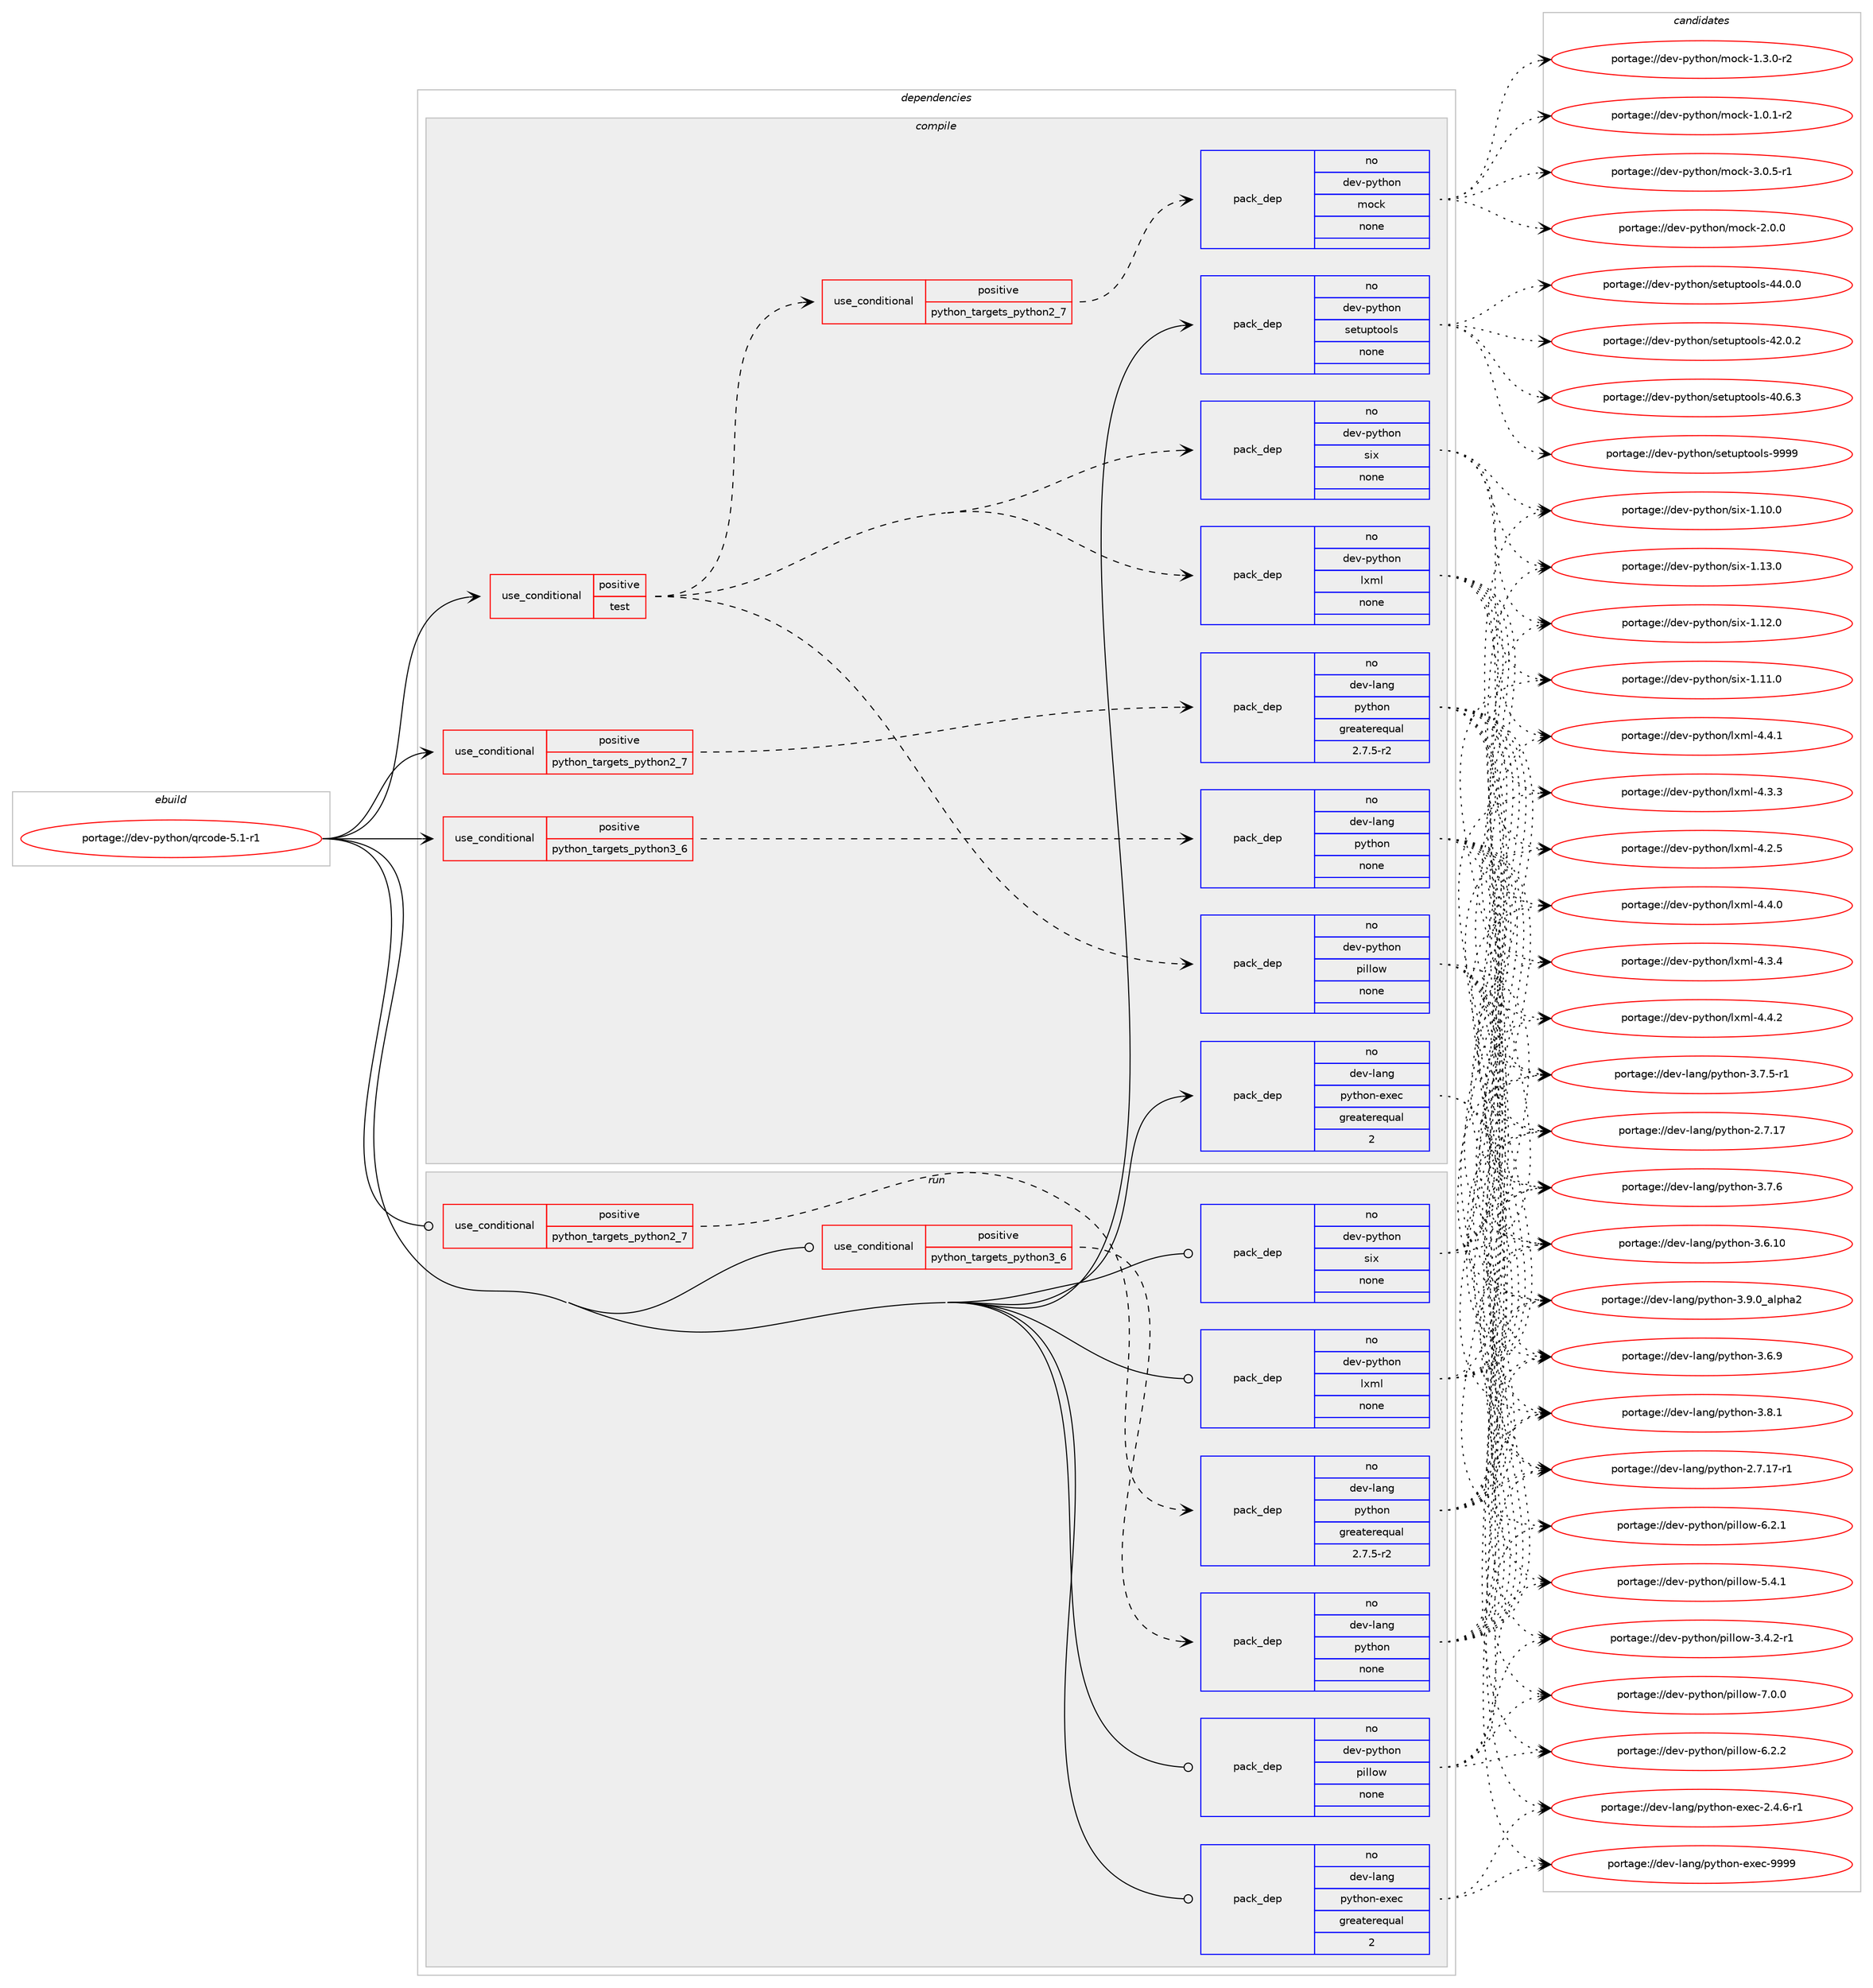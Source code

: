 digraph prolog {

# *************
# Graph options
# *************

newrank=true;
concentrate=true;
compound=true;
graph [rankdir=LR,fontname=Helvetica,fontsize=10,ranksep=1.5];#, ranksep=2.5, nodesep=0.2];
edge  [arrowhead=vee];
node  [fontname=Helvetica,fontsize=10];

# **********
# The ebuild
# **********

subgraph cluster_leftcol {
color=gray;
label=<<i>ebuild</i>>;
id [label="portage://dev-python/qrcode-5.1-r1", color=red, width=4, href="../dev-python/qrcode-5.1-r1.svg"];
}

# ****************
# The dependencies
# ****************

subgraph cluster_midcol {
color=gray;
label=<<i>dependencies</i>>;
subgraph cluster_compile {
fillcolor="#eeeeee";
style=filled;
label=<<i>compile</i>>;
subgraph cond107074 {
dependency429376 [label=<<TABLE BORDER="0" CELLBORDER="1" CELLSPACING="0" CELLPADDING="4"><TR><TD ROWSPAN="3" CELLPADDING="10">use_conditional</TD></TR><TR><TD>positive</TD></TR><TR><TD>python_targets_python2_7</TD></TR></TABLE>>, shape=none, color=red];
subgraph pack317401 {
dependency429377 [label=<<TABLE BORDER="0" CELLBORDER="1" CELLSPACING="0" CELLPADDING="4" WIDTH="220"><TR><TD ROWSPAN="6" CELLPADDING="30">pack_dep</TD></TR><TR><TD WIDTH="110">no</TD></TR><TR><TD>dev-lang</TD></TR><TR><TD>python</TD></TR><TR><TD>greaterequal</TD></TR><TR><TD>2.7.5-r2</TD></TR></TABLE>>, shape=none, color=blue];
}
dependency429376:e -> dependency429377:w [weight=20,style="dashed",arrowhead="vee"];
}
id:e -> dependency429376:w [weight=20,style="solid",arrowhead="vee"];
subgraph cond107075 {
dependency429378 [label=<<TABLE BORDER="0" CELLBORDER="1" CELLSPACING="0" CELLPADDING="4"><TR><TD ROWSPAN="3" CELLPADDING="10">use_conditional</TD></TR><TR><TD>positive</TD></TR><TR><TD>python_targets_python3_6</TD></TR></TABLE>>, shape=none, color=red];
subgraph pack317402 {
dependency429379 [label=<<TABLE BORDER="0" CELLBORDER="1" CELLSPACING="0" CELLPADDING="4" WIDTH="220"><TR><TD ROWSPAN="6" CELLPADDING="30">pack_dep</TD></TR><TR><TD WIDTH="110">no</TD></TR><TR><TD>dev-lang</TD></TR><TR><TD>python</TD></TR><TR><TD>none</TD></TR><TR><TD></TD></TR></TABLE>>, shape=none, color=blue];
}
dependency429378:e -> dependency429379:w [weight=20,style="dashed",arrowhead="vee"];
}
id:e -> dependency429378:w [weight=20,style="solid",arrowhead="vee"];
subgraph cond107076 {
dependency429380 [label=<<TABLE BORDER="0" CELLBORDER="1" CELLSPACING="0" CELLPADDING="4"><TR><TD ROWSPAN="3" CELLPADDING="10">use_conditional</TD></TR><TR><TD>positive</TD></TR><TR><TD>test</TD></TR></TABLE>>, shape=none, color=red];
subgraph pack317403 {
dependency429381 [label=<<TABLE BORDER="0" CELLBORDER="1" CELLSPACING="0" CELLPADDING="4" WIDTH="220"><TR><TD ROWSPAN="6" CELLPADDING="30">pack_dep</TD></TR><TR><TD WIDTH="110">no</TD></TR><TR><TD>dev-python</TD></TR><TR><TD>six</TD></TR><TR><TD>none</TD></TR><TR><TD></TD></TR></TABLE>>, shape=none, color=blue];
}
dependency429380:e -> dependency429381:w [weight=20,style="dashed",arrowhead="vee"];
subgraph pack317404 {
dependency429382 [label=<<TABLE BORDER="0" CELLBORDER="1" CELLSPACING="0" CELLPADDING="4" WIDTH="220"><TR><TD ROWSPAN="6" CELLPADDING="30">pack_dep</TD></TR><TR><TD WIDTH="110">no</TD></TR><TR><TD>dev-python</TD></TR><TR><TD>lxml</TD></TR><TR><TD>none</TD></TR><TR><TD></TD></TR></TABLE>>, shape=none, color=blue];
}
dependency429380:e -> dependency429382:w [weight=20,style="dashed",arrowhead="vee"];
subgraph pack317405 {
dependency429383 [label=<<TABLE BORDER="0" CELLBORDER="1" CELLSPACING="0" CELLPADDING="4" WIDTH="220"><TR><TD ROWSPAN="6" CELLPADDING="30">pack_dep</TD></TR><TR><TD WIDTH="110">no</TD></TR><TR><TD>dev-python</TD></TR><TR><TD>pillow</TD></TR><TR><TD>none</TD></TR><TR><TD></TD></TR></TABLE>>, shape=none, color=blue];
}
dependency429380:e -> dependency429383:w [weight=20,style="dashed",arrowhead="vee"];
subgraph cond107077 {
dependency429384 [label=<<TABLE BORDER="0" CELLBORDER="1" CELLSPACING="0" CELLPADDING="4"><TR><TD ROWSPAN="3" CELLPADDING="10">use_conditional</TD></TR><TR><TD>positive</TD></TR><TR><TD>python_targets_python2_7</TD></TR></TABLE>>, shape=none, color=red];
subgraph pack317406 {
dependency429385 [label=<<TABLE BORDER="0" CELLBORDER="1" CELLSPACING="0" CELLPADDING="4" WIDTH="220"><TR><TD ROWSPAN="6" CELLPADDING="30">pack_dep</TD></TR><TR><TD WIDTH="110">no</TD></TR><TR><TD>dev-python</TD></TR><TR><TD>mock</TD></TR><TR><TD>none</TD></TR><TR><TD></TD></TR></TABLE>>, shape=none, color=blue];
}
dependency429384:e -> dependency429385:w [weight=20,style="dashed",arrowhead="vee"];
}
dependency429380:e -> dependency429384:w [weight=20,style="dashed",arrowhead="vee"];
}
id:e -> dependency429380:w [weight=20,style="solid",arrowhead="vee"];
subgraph pack317407 {
dependency429386 [label=<<TABLE BORDER="0" CELLBORDER="1" CELLSPACING="0" CELLPADDING="4" WIDTH="220"><TR><TD ROWSPAN="6" CELLPADDING="30">pack_dep</TD></TR><TR><TD WIDTH="110">no</TD></TR><TR><TD>dev-lang</TD></TR><TR><TD>python-exec</TD></TR><TR><TD>greaterequal</TD></TR><TR><TD>2</TD></TR></TABLE>>, shape=none, color=blue];
}
id:e -> dependency429386:w [weight=20,style="solid",arrowhead="vee"];
subgraph pack317408 {
dependency429387 [label=<<TABLE BORDER="0" CELLBORDER="1" CELLSPACING="0" CELLPADDING="4" WIDTH="220"><TR><TD ROWSPAN="6" CELLPADDING="30">pack_dep</TD></TR><TR><TD WIDTH="110">no</TD></TR><TR><TD>dev-python</TD></TR><TR><TD>setuptools</TD></TR><TR><TD>none</TD></TR><TR><TD></TD></TR></TABLE>>, shape=none, color=blue];
}
id:e -> dependency429387:w [weight=20,style="solid",arrowhead="vee"];
}
subgraph cluster_compileandrun {
fillcolor="#eeeeee";
style=filled;
label=<<i>compile and run</i>>;
}
subgraph cluster_run {
fillcolor="#eeeeee";
style=filled;
label=<<i>run</i>>;
subgraph cond107078 {
dependency429388 [label=<<TABLE BORDER="0" CELLBORDER="1" CELLSPACING="0" CELLPADDING="4"><TR><TD ROWSPAN="3" CELLPADDING="10">use_conditional</TD></TR><TR><TD>positive</TD></TR><TR><TD>python_targets_python2_7</TD></TR></TABLE>>, shape=none, color=red];
subgraph pack317409 {
dependency429389 [label=<<TABLE BORDER="0" CELLBORDER="1" CELLSPACING="0" CELLPADDING="4" WIDTH="220"><TR><TD ROWSPAN="6" CELLPADDING="30">pack_dep</TD></TR><TR><TD WIDTH="110">no</TD></TR><TR><TD>dev-lang</TD></TR><TR><TD>python</TD></TR><TR><TD>greaterequal</TD></TR><TR><TD>2.7.5-r2</TD></TR></TABLE>>, shape=none, color=blue];
}
dependency429388:e -> dependency429389:w [weight=20,style="dashed",arrowhead="vee"];
}
id:e -> dependency429388:w [weight=20,style="solid",arrowhead="odot"];
subgraph cond107079 {
dependency429390 [label=<<TABLE BORDER="0" CELLBORDER="1" CELLSPACING="0" CELLPADDING="4"><TR><TD ROWSPAN="3" CELLPADDING="10">use_conditional</TD></TR><TR><TD>positive</TD></TR><TR><TD>python_targets_python3_6</TD></TR></TABLE>>, shape=none, color=red];
subgraph pack317410 {
dependency429391 [label=<<TABLE BORDER="0" CELLBORDER="1" CELLSPACING="0" CELLPADDING="4" WIDTH="220"><TR><TD ROWSPAN="6" CELLPADDING="30">pack_dep</TD></TR><TR><TD WIDTH="110">no</TD></TR><TR><TD>dev-lang</TD></TR><TR><TD>python</TD></TR><TR><TD>none</TD></TR><TR><TD></TD></TR></TABLE>>, shape=none, color=blue];
}
dependency429390:e -> dependency429391:w [weight=20,style="dashed",arrowhead="vee"];
}
id:e -> dependency429390:w [weight=20,style="solid",arrowhead="odot"];
subgraph pack317411 {
dependency429392 [label=<<TABLE BORDER="0" CELLBORDER="1" CELLSPACING="0" CELLPADDING="4" WIDTH="220"><TR><TD ROWSPAN="6" CELLPADDING="30">pack_dep</TD></TR><TR><TD WIDTH="110">no</TD></TR><TR><TD>dev-lang</TD></TR><TR><TD>python-exec</TD></TR><TR><TD>greaterequal</TD></TR><TR><TD>2</TD></TR></TABLE>>, shape=none, color=blue];
}
id:e -> dependency429392:w [weight=20,style="solid",arrowhead="odot"];
subgraph pack317412 {
dependency429393 [label=<<TABLE BORDER="0" CELLBORDER="1" CELLSPACING="0" CELLPADDING="4" WIDTH="220"><TR><TD ROWSPAN="6" CELLPADDING="30">pack_dep</TD></TR><TR><TD WIDTH="110">no</TD></TR><TR><TD>dev-python</TD></TR><TR><TD>lxml</TD></TR><TR><TD>none</TD></TR><TR><TD></TD></TR></TABLE>>, shape=none, color=blue];
}
id:e -> dependency429393:w [weight=20,style="solid",arrowhead="odot"];
subgraph pack317413 {
dependency429394 [label=<<TABLE BORDER="0" CELLBORDER="1" CELLSPACING="0" CELLPADDING="4" WIDTH="220"><TR><TD ROWSPAN="6" CELLPADDING="30">pack_dep</TD></TR><TR><TD WIDTH="110">no</TD></TR><TR><TD>dev-python</TD></TR><TR><TD>pillow</TD></TR><TR><TD>none</TD></TR><TR><TD></TD></TR></TABLE>>, shape=none, color=blue];
}
id:e -> dependency429394:w [weight=20,style="solid",arrowhead="odot"];
subgraph pack317414 {
dependency429395 [label=<<TABLE BORDER="0" CELLBORDER="1" CELLSPACING="0" CELLPADDING="4" WIDTH="220"><TR><TD ROWSPAN="6" CELLPADDING="30">pack_dep</TD></TR><TR><TD WIDTH="110">no</TD></TR><TR><TD>dev-python</TD></TR><TR><TD>six</TD></TR><TR><TD>none</TD></TR><TR><TD></TD></TR></TABLE>>, shape=none, color=blue];
}
id:e -> dependency429395:w [weight=20,style="solid",arrowhead="odot"];
}
}

# **************
# The candidates
# **************

subgraph cluster_choices {
rank=same;
color=gray;
label=<<i>candidates</i>>;

subgraph choice317401 {
color=black;
nodesep=1;
choice10010111845108971101034711212111610411111045514657464895971081121049750 [label="portage://dev-lang/python-3.9.0_alpha2", color=red, width=4,href="../dev-lang/python-3.9.0_alpha2.svg"];
choice100101118451089711010347112121116104111110455146564649 [label="portage://dev-lang/python-3.8.1", color=red, width=4,href="../dev-lang/python-3.8.1.svg"];
choice100101118451089711010347112121116104111110455146554654 [label="portage://dev-lang/python-3.7.6", color=red, width=4,href="../dev-lang/python-3.7.6.svg"];
choice1001011184510897110103471121211161041111104551465546534511449 [label="portage://dev-lang/python-3.7.5-r1", color=red, width=4,href="../dev-lang/python-3.7.5-r1.svg"];
choice100101118451089711010347112121116104111110455146544657 [label="portage://dev-lang/python-3.6.9", color=red, width=4,href="../dev-lang/python-3.6.9.svg"];
choice10010111845108971101034711212111610411111045514654464948 [label="portage://dev-lang/python-3.6.10", color=red, width=4,href="../dev-lang/python-3.6.10.svg"];
choice100101118451089711010347112121116104111110455046554649554511449 [label="portage://dev-lang/python-2.7.17-r1", color=red, width=4,href="../dev-lang/python-2.7.17-r1.svg"];
choice10010111845108971101034711212111610411111045504655464955 [label="portage://dev-lang/python-2.7.17", color=red, width=4,href="../dev-lang/python-2.7.17.svg"];
dependency429377:e -> choice10010111845108971101034711212111610411111045514657464895971081121049750:w [style=dotted,weight="100"];
dependency429377:e -> choice100101118451089711010347112121116104111110455146564649:w [style=dotted,weight="100"];
dependency429377:e -> choice100101118451089711010347112121116104111110455146554654:w [style=dotted,weight="100"];
dependency429377:e -> choice1001011184510897110103471121211161041111104551465546534511449:w [style=dotted,weight="100"];
dependency429377:e -> choice100101118451089711010347112121116104111110455146544657:w [style=dotted,weight="100"];
dependency429377:e -> choice10010111845108971101034711212111610411111045514654464948:w [style=dotted,weight="100"];
dependency429377:e -> choice100101118451089711010347112121116104111110455046554649554511449:w [style=dotted,weight="100"];
dependency429377:e -> choice10010111845108971101034711212111610411111045504655464955:w [style=dotted,weight="100"];
}
subgraph choice317402 {
color=black;
nodesep=1;
choice10010111845108971101034711212111610411111045514657464895971081121049750 [label="portage://dev-lang/python-3.9.0_alpha2", color=red, width=4,href="../dev-lang/python-3.9.0_alpha2.svg"];
choice100101118451089711010347112121116104111110455146564649 [label="portage://dev-lang/python-3.8.1", color=red, width=4,href="../dev-lang/python-3.8.1.svg"];
choice100101118451089711010347112121116104111110455146554654 [label="portage://dev-lang/python-3.7.6", color=red, width=4,href="../dev-lang/python-3.7.6.svg"];
choice1001011184510897110103471121211161041111104551465546534511449 [label="portage://dev-lang/python-3.7.5-r1", color=red, width=4,href="../dev-lang/python-3.7.5-r1.svg"];
choice100101118451089711010347112121116104111110455146544657 [label="portage://dev-lang/python-3.6.9", color=red, width=4,href="../dev-lang/python-3.6.9.svg"];
choice10010111845108971101034711212111610411111045514654464948 [label="portage://dev-lang/python-3.6.10", color=red, width=4,href="../dev-lang/python-3.6.10.svg"];
choice100101118451089711010347112121116104111110455046554649554511449 [label="portage://dev-lang/python-2.7.17-r1", color=red, width=4,href="../dev-lang/python-2.7.17-r1.svg"];
choice10010111845108971101034711212111610411111045504655464955 [label="portage://dev-lang/python-2.7.17", color=red, width=4,href="../dev-lang/python-2.7.17.svg"];
dependency429379:e -> choice10010111845108971101034711212111610411111045514657464895971081121049750:w [style=dotted,weight="100"];
dependency429379:e -> choice100101118451089711010347112121116104111110455146564649:w [style=dotted,weight="100"];
dependency429379:e -> choice100101118451089711010347112121116104111110455146554654:w [style=dotted,weight="100"];
dependency429379:e -> choice1001011184510897110103471121211161041111104551465546534511449:w [style=dotted,weight="100"];
dependency429379:e -> choice100101118451089711010347112121116104111110455146544657:w [style=dotted,weight="100"];
dependency429379:e -> choice10010111845108971101034711212111610411111045514654464948:w [style=dotted,weight="100"];
dependency429379:e -> choice100101118451089711010347112121116104111110455046554649554511449:w [style=dotted,weight="100"];
dependency429379:e -> choice10010111845108971101034711212111610411111045504655464955:w [style=dotted,weight="100"];
}
subgraph choice317403 {
color=black;
nodesep=1;
choice100101118451121211161041111104711510512045494649514648 [label="portage://dev-python/six-1.13.0", color=red, width=4,href="../dev-python/six-1.13.0.svg"];
choice100101118451121211161041111104711510512045494649504648 [label="portage://dev-python/six-1.12.0", color=red, width=4,href="../dev-python/six-1.12.0.svg"];
choice100101118451121211161041111104711510512045494649494648 [label="portage://dev-python/six-1.11.0", color=red, width=4,href="../dev-python/six-1.11.0.svg"];
choice100101118451121211161041111104711510512045494649484648 [label="portage://dev-python/six-1.10.0", color=red, width=4,href="../dev-python/six-1.10.0.svg"];
dependency429381:e -> choice100101118451121211161041111104711510512045494649514648:w [style=dotted,weight="100"];
dependency429381:e -> choice100101118451121211161041111104711510512045494649504648:w [style=dotted,weight="100"];
dependency429381:e -> choice100101118451121211161041111104711510512045494649494648:w [style=dotted,weight="100"];
dependency429381:e -> choice100101118451121211161041111104711510512045494649484648:w [style=dotted,weight="100"];
}
subgraph choice317404 {
color=black;
nodesep=1;
choice1001011184511212111610411111047108120109108455246524650 [label="portage://dev-python/lxml-4.4.2", color=red, width=4,href="../dev-python/lxml-4.4.2.svg"];
choice1001011184511212111610411111047108120109108455246524649 [label="portage://dev-python/lxml-4.4.1", color=red, width=4,href="../dev-python/lxml-4.4.1.svg"];
choice1001011184511212111610411111047108120109108455246524648 [label="portage://dev-python/lxml-4.4.0", color=red, width=4,href="../dev-python/lxml-4.4.0.svg"];
choice1001011184511212111610411111047108120109108455246514652 [label="portage://dev-python/lxml-4.3.4", color=red, width=4,href="../dev-python/lxml-4.3.4.svg"];
choice1001011184511212111610411111047108120109108455246514651 [label="portage://dev-python/lxml-4.3.3", color=red, width=4,href="../dev-python/lxml-4.3.3.svg"];
choice1001011184511212111610411111047108120109108455246504653 [label="portage://dev-python/lxml-4.2.5", color=red, width=4,href="../dev-python/lxml-4.2.5.svg"];
dependency429382:e -> choice1001011184511212111610411111047108120109108455246524650:w [style=dotted,weight="100"];
dependency429382:e -> choice1001011184511212111610411111047108120109108455246524649:w [style=dotted,weight="100"];
dependency429382:e -> choice1001011184511212111610411111047108120109108455246524648:w [style=dotted,weight="100"];
dependency429382:e -> choice1001011184511212111610411111047108120109108455246514652:w [style=dotted,weight="100"];
dependency429382:e -> choice1001011184511212111610411111047108120109108455246514651:w [style=dotted,weight="100"];
dependency429382:e -> choice1001011184511212111610411111047108120109108455246504653:w [style=dotted,weight="100"];
}
subgraph choice317405 {
color=black;
nodesep=1;
choice1001011184511212111610411111047112105108108111119455546484648 [label="portage://dev-python/pillow-7.0.0", color=red, width=4,href="../dev-python/pillow-7.0.0.svg"];
choice1001011184511212111610411111047112105108108111119455446504650 [label="portage://dev-python/pillow-6.2.2", color=red, width=4,href="../dev-python/pillow-6.2.2.svg"];
choice1001011184511212111610411111047112105108108111119455446504649 [label="portage://dev-python/pillow-6.2.1", color=red, width=4,href="../dev-python/pillow-6.2.1.svg"];
choice1001011184511212111610411111047112105108108111119455346524649 [label="portage://dev-python/pillow-5.4.1", color=red, width=4,href="../dev-python/pillow-5.4.1.svg"];
choice10010111845112121116104111110471121051081081111194551465246504511449 [label="portage://dev-python/pillow-3.4.2-r1", color=red, width=4,href="../dev-python/pillow-3.4.2-r1.svg"];
dependency429383:e -> choice1001011184511212111610411111047112105108108111119455546484648:w [style=dotted,weight="100"];
dependency429383:e -> choice1001011184511212111610411111047112105108108111119455446504650:w [style=dotted,weight="100"];
dependency429383:e -> choice1001011184511212111610411111047112105108108111119455446504649:w [style=dotted,weight="100"];
dependency429383:e -> choice1001011184511212111610411111047112105108108111119455346524649:w [style=dotted,weight="100"];
dependency429383:e -> choice10010111845112121116104111110471121051081081111194551465246504511449:w [style=dotted,weight="100"];
}
subgraph choice317406 {
color=black;
nodesep=1;
choice1001011184511212111610411111047109111991074551464846534511449 [label="portage://dev-python/mock-3.0.5-r1", color=red, width=4,href="../dev-python/mock-3.0.5-r1.svg"];
choice100101118451121211161041111104710911199107455046484648 [label="portage://dev-python/mock-2.0.0", color=red, width=4,href="../dev-python/mock-2.0.0.svg"];
choice1001011184511212111610411111047109111991074549465146484511450 [label="portage://dev-python/mock-1.3.0-r2", color=red, width=4,href="../dev-python/mock-1.3.0-r2.svg"];
choice1001011184511212111610411111047109111991074549464846494511450 [label="portage://dev-python/mock-1.0.1-r2", color=red, width=4,href="../dev-python/mock-1.0.1-r2.svg"];
dependency429385:e -> choice1001011184511212111610411111047109111991074551464846534511449:w [style=dotted,weight="100"];
dependency429385:e -> choice100101118451121211161041111104710911199107455046484648:w [style=dotted,weight="100"];
dependency429385:e -> choice1001011184511212111610411111047109111991074549465146484511450:w [style=dotted,weight="100"];
dependency429385:e -> choice1001011184511212111610411111047109111991074549464846494511450:w [style=dotted,weight="100"];
}
subgraph choice317407 {
color=black;
nodesep=1;
choice10010111845108971101034711212111610411111045101120101994557575757 [label="portage://dev-lang/python-exec-9999", color=red, width=4,href="../dev-lang/python-exec-9999.svg"];
choice10010111845108971101034711212111610411111045101120101994550465246544511449 [label="portage://dev-lang/python-exec-2.4.6-r1", color=red, width=4,href="../dev-lang/python-exec-2.4.6-r1.svg"];
dependency429386:e -> choice10010111845108971101034711212111610411111045101120101994557575757:w [style=dotted,weight="100"];
dependency429386:e -> choice10010111845108971101034711212111610411111045101120101994550465246544511449:w [style=dotted,weight="100"];
}
subgraph choice317408 {
color=black;
nodesep=1;
choice10010111845112121116104111110471151011161171121161111111081154557575757 [label="portage://dev-python/setuptools-9999", color=red, width=4,href="../dev-python/setuptools-9999.svg"];
choice100101118451121211161041111104711510111611711211611111110811545525246484648 [label="portage://dev-python/setuptools-44.0.0", color=red, width=4,href="../dev-python/setuptools-44.0.0.svg"];
choice100101118451121211161041111104711510111611711211611111110811545525046484650 [label="portage://dev-python/setuptools-42.0.2", color=red, width=4,href="../dev-python/setuptools-42.0.2.svg"];
choice100101118451121211161041111104711510111611711211611111110811545524846544651 [label="portage://dev-python/setuptools-40.6.3", color=red, width=4,href="../dev-python/setuptools-40.6.3.svg"];
dependency429387:e -> choice10010111845112121116104111110471151011161171121161111111081154557575757:w [style=dotted,weight="100"];
dependency429387:e -> choice100101118451121211161041111104711510111611711211611111110811545525246484648:w [style=dotted,weight="100"];
dependency429387:e -> choice100101118451121211161041111104711510111611711211611111110811545525046484650:w [style=dotted,weight="100"];
dependency429387:e -> choice100101118451121211161041111104711510111611711211611111110811545524846544651:w [style=dotted,weight="100"];
}
subgraph choice317409 {
color=black;
nodesep=1;
choice10010111845108971101034711212111610411111045514657464895971081121049750 [label="portage://dev-lang/python-3.9.0_alpha2", color=red, width=4,href="../dev-lang/python-3.9.0_alpha2.svg"];
choice100101118451089711010347112121116104111110455146564649 [label="portage://dev-lang/python-3.8.1", color=red, width=4,href="../dev-lang/python-3.8.1.svg"];
choice100101118451089711010347112121116104111110455146554654 [label="portage://dev-lang/python-3.7.6", color=red, width=4,href="../dev-lang/python-3.7.6.svg"];
choice1001011184510897110103471121211161041111104551465546534511449 [label="portage://dev-lang/python-3.7.5-r1", color=red, width=4,href="../dev-lang/python-3.7.5-r1.svg"];
choice100101118451089711010347112121116104111110455146544657 [label="portage://dev-lang/python-3.6.9", color=red, width=4,href="../dev-lang/python-3.6.9.svg"];
choice10010111845108971101034711212111610411111045514654464948 [label="portage://dev-lang/python-3.6.10", color=red, width=4,href="../dev-lang/python-3.6.10.svg"];
choice100101118451089711010347112121116104111110455046554649554511449 [label="portage://dev-lang/python-2.7.17-r1", color=red, width=4,href="../dev-lang/python-2.7.17-r1.svg"];
choice10010111845108971101034711212111610411111045504655464955 [label="portage://dev-lang/python-2.7.17", color=red, width=4,href="../dev-lang/python-2.7.17.svg"];
dependency429389:e -> choice10010111845108971101034711212111610411111045514657464895971081121049750:w [style=dotted,weight="100"];
dependency429389:e -> choice100101118451089711010347112121116104111110455146564649:w [style=dotted,weight="100"];
dependency429389:e -> choice100101118451089711010347112121116104111110455146554654:w [style=dotted,weight="100"];
dependency429389:e -> choice1001011184510897110103471121211161041111104551465546534511449:w [style=dotted,weight="100"];
dependency429389:e -> choice100101118451089711010347112121116104111110455146544657:w [style=dotted,weight="100"];
dependency429389:e -> choice10010111845108971101034711212111610411111045514654464948:w [style=dotted,weight="100"];
dependency429389:e -> choice100101118451089711010347112121116104111110455046554649554511449:w [style=dotted,weight="100"];
dependency429389:e -> choice10010111845108971101034711212111610411111045504655464955:w [style=dotted,weight="100"];
}
subgraph choice317410 {
color=black;
nodesep=1;
choice10010111845108971101034711212111610411111045514657464895971081121049750 [label="portage://dev-lang/python-3.9.0_alpha2", color=red, width=4,href="../dev-lang/python-3.9.0_alpha2.svg"];
choice100101118451089711010347112121116104111110455146564649 [label="portage://dev-lang/python-3.8.1", color=red, width=4,href="../dev-lang/python-3.8.1.svg"];
choice100101118451089711010347112121116104111110455146554654 [label="portage://dev-lang/python-3.7.6", color=red, width=4,href="../dev-lang/python-3.7.6.svg"];
choice1001011184510897110103471121211161041111104551465546534511449 [label="portage://dev-lang/python-3.7.5-r1", color=red, width=4,href="../dev-lang/python-3.7.5-r1.svg"];
choice100101118451089711010347112121116104111110455146544657 [label="portage://dev-lang/python-3.6.9", color=red, width=4,href="../dev-lang/python-3.6.9.svg"];
choice10010111845108971101034711212111610411111045514654464948 [label="portage://dev-lang/python-3.6.10", color=red, width=4,href="../dev-lang/python-3.6.10.svg"];
choice100101118451089711010347112121116104111110455046554649554511449 [label="portage://dev-lang/python-2.7.17-r1", color=red, width=4,href="../dev-lang/python-2.7.17-r1.svg"];
choice10010111845108971101034711212111610411111045504655464955 [label="portage://dev-lang/python-2.7.17", color=red, width=4,href="../dev-lang/python-2.7.17.svg"];
dependency429391:e -> choice10010111845108971101034711212111610411111045514657464895971081121049750:w [style=dotted,weight="100"];
dependency429391:e -> choice100101118451089711010347112121116104111110455146564649:w [style=dotted,weight="100"];
dependency429391:e -> choice100101118451089711010347112121116104111110455146554654:w [style=dotted,weight="100"];
dependency429391:e -> choice1001011184510897110103471121211161041111104551465546534511449:w [style=dotted,weight="100"];
dependency429391:e -> choice100101118451089711010347112121116104111110455146544657:w [style=dotted,weight="100"];
dependency429391:e -> choice10010111845108971101034711212111610411111045514654464948:w [style=dotted,weight="100"];
dependency429391:e -> choice100101118451089711010347112121116104111110455046554649554511449:w [style=dotted,weight="100"];
dependency429391:e -> choice10010111845108971101034711212111610411111045504655464955:w [style=dotted,weight="100"];
}
subgraph choice317411 {
color=black;
nodesep=1;
choice10010111845108971101034711212111610411111045101120101994557575757 [label="portage://dev-lang/python-exec-9999", color=red, width=4,href="../dev-lang/python-exec-9999.svg"];
choice10010111845108971101034711212111610411111045101120101994550465246544511449 [label="portage://dev-lang/python-exec-2.4.6-r1", color=red, width=4,href="../dev-lang/python-exec-2.4.6-r1.svg"];
dependency429392:e -> choice10010111845108971101034711212111610411111045101120101994557575757:w [style=dotted,weight="100"];
dependency429392:e -> choice10010111845108971101034711212111610411111045101120101994550465246544511449:w [style=dotted,weight="100"];
}
subgraph choice317412 {
color=black;
nodesep=1;
choice1001011184511212111610411111047108120109108455246524650 [label="portage://dev-python/lxml-4.4.2", color=red, width=4,href="../dev-python/lxml-4.4.2.svg"];
choice1001011184511212111610411111047108120109108455246524649 [label="portage://dev-python/lxml-4.4.1", color=red, width=4,href="../dev-python/lxml-4.4.1.svg"];
choice1001011184511212111610411111047108120109108455246524648 [label="portage://dev-python/lxml-4.4.0", color=red, width=4,href="../dev-python/lxml-4.4.0.svg"];
choice1001011184511212111610411111047108120109108455246514652 [label="portage://dev-python/lxml-4.3.4", color=red, width=4,href="../dev-python/lxml-4.3.4.svg"];
choice1001011184511212111610411111047108120109108455246514651 [label="portage://dev-python/lxml-4.3.3", color=red, width=4,href="../dev-python/lxml-4.3.3.svg"];
choice1001011184511212111610411111047108120109108455246504653 [label="portage://dev-python/lxml-4.2.5", color=red, width=4,href="../dev-python/lxml-4.2.5.svg"];
dependency429393:e -> choice1001011184511212111610411111047108120109108455246524650:w [style=dotted,weight="100"];
dependency429393:e -> choice1001011184511212111610411111047108120109108455246524649:w [style=dotted,weight="100"];
dependency429393:e -> choice1001011184511212111610411111047108120109108455246524648:w [style=dotted,weight="100"];
dependency429393:e -> choice1001011184511212111610411111047108120109108455246514652:w [style=dotted,weight="100"];
dependency429393:e -> choice1001011184511212111610411111047108120109108455246514651:w [style=dotted,weight="100"];
dependency429393:e -> choice1001011184511212111610411111047108120109108455246504653:w [style=dotted,weight="100"];
}
subgraph choice317413 {
color=black;
nodesep=1;
choice1001011184511212111610411111047112105108108111119455546484648 [label="portage://dev-python/pillow-7.0.0", color=red, width=4,href="../dev-python/pillow-7.0.0.svg"];
choice1001011184511212111610411111047112105108108111119455446504650 [label="portage://dev-python/pillow-6.2.2", color=red, width=4,href="../dev-python/pillow-6.2.2.svg"];
choice1001011184511212111610411111047112105108108111119455446504649 [label="portage://dev-python/pillow-6.2.1", color=red, width=4,href="../dev-python/pillow-6.2.1.svg"];
choice1001011184511212111610411111047112105108108111119455346524649 [label="portage://dev-python/pillow-5.4.1", color=red, width=4,href="../dev-python/pillow-5.4.1.svg"];
choice10010111845112121116104111110471121051081081111194551465246504511449 [label="portage://dev-python/pillow-3.4.2-r1", color=red, width=4,href="../dev-python/pillow-3.4.2-r1.svg"];
dependency429394:e -> choice1001011184511212111610411111047112105108108111119455546484648:w [style=dotted,weight="100"];
dependency429394:e -> choice1001011184511212111610411111047112105108108111119455446504650:w [style=dotted,weight="100"];
dependency429394:e -> choice1001011184511212111610411111047112105108108111119455446504649:w [style=dotted,weight="100"];
dependency429394:e -> choice1001011184511212111610411111047112105108108111119455346524649:w [style=dotted,weight="100"];
dependency429394:e -> choice10010111845112121116104111110471121051081081111194551465246504511449:w [style=dotted,weight="100"];
}
subgraph choice317414 {
color=black;
nodesep=1;
choice100101118451121211161041111104711510512045494649514648 [label="portage://dev-python/six-1.13.0", color=red, width=4,href="../dev-python/six-1.13.0.svg"];
choice100101118451121211161041111104711510512045494649504648 [label="portage://dev-python/six-1.12.0", color=red, width=4,href="../dev-python/six-1.12.0.svg"];
choice100101118451121211161041111104711510512045494649494648 [label="portage://dev-python/six-1.11.0", color=red, width=4,href="../dev-python/six-1.11.0.svg"];
choice100101118451121211161041111104711510512045494649484648 [label="portage://dev-python/six-1.10.0", color=red, width=4,href="../dev-python/six-1.10.0.svg"];
dependency429395:e -> choice100101118451121211161041111104711510512045494649514648:w [style=dotted,weight="100"];
dependency429395:e -> choice100101118451121211161041111104711510512045494649504648:w [style=dotted,weight="100"];
dependency429395:e -> choice100101118451121211161041111104711510512045494649494648:w [style=dotted,weight="100"];
dependency429395:e -> choice100101118451121211161041111104711510512045494649484648:w [style=dotted,weight="100"];
}
}

}

